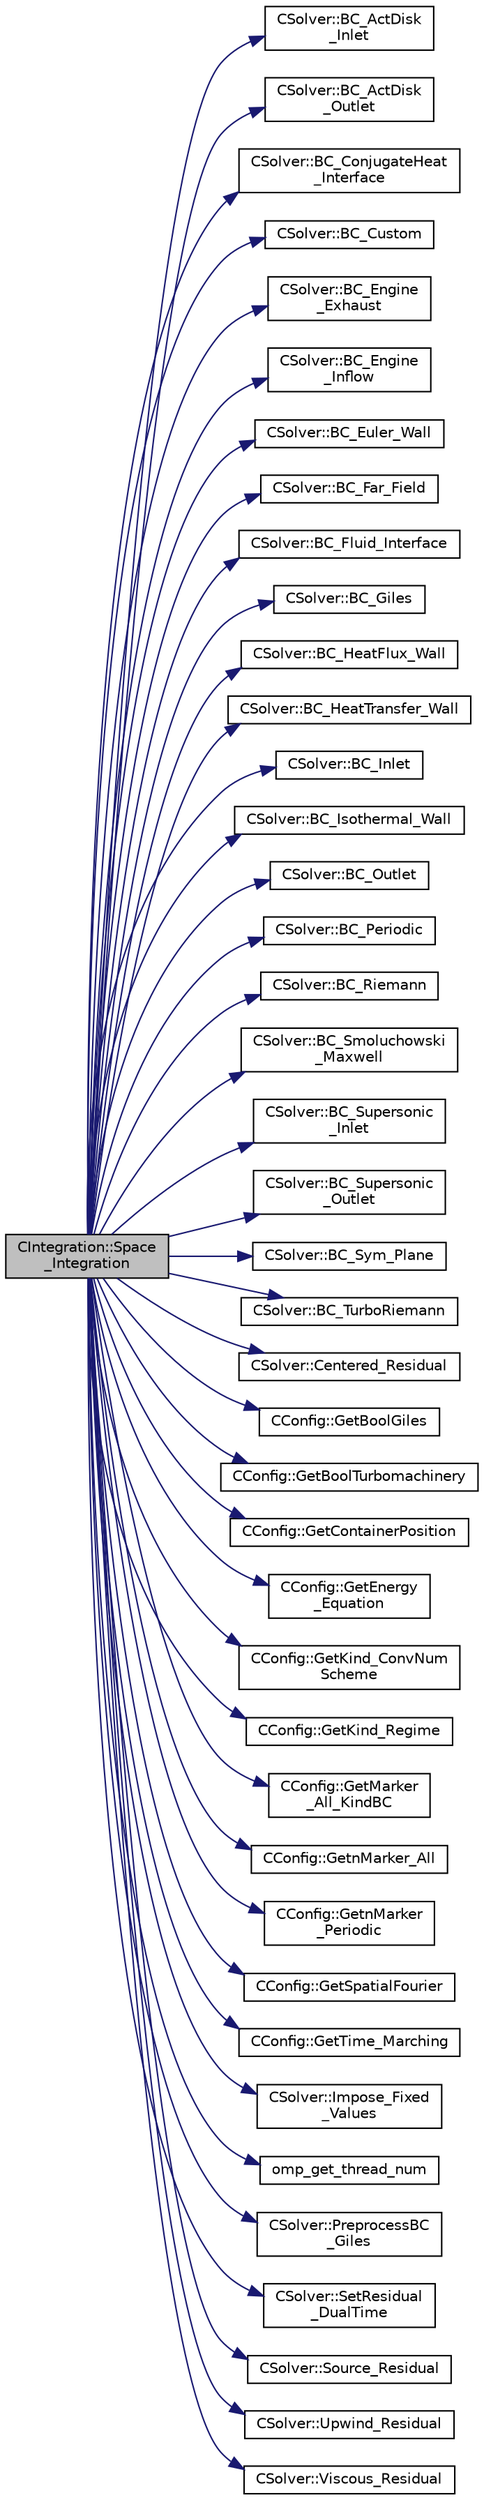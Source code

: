 digraph "CIntegration::Space_Integration"
{
 // LATEX_PDF_SIZE
  edge [fontname="Helvetica",fontsize="10",labelfontname="Helvetica",labelfontsize="10"];
  node [fontname="Helvetica",fontsize="10",shape=record];
  rankdir="LR";
  Node1 [label="CIntegration::Space\l_Integration",height=0.2,width=0.4,color="black", fillcolor="grey75", style="filled", fontcolor="black",tooltip="Do the space integration of the numerical system."];
  Node1 -> Node2 [color="midnightblue",fontsize="10",style="solid",fontname="Helvetica"];
  Node2 [label="CSolver::BC_ActDisk\l_Inlet",height=0.2,width=0.4,color="black", fillcolor="white", style="filled",URL="$classCSolver.html#a884486b5604b012e6abfcee1ec85ec60",tooltip="A virtual member."];
  Node1 -> Node3 [color="midnightblue",fontsize="10",style="solid",fontname="Helvetica"];
  Node3 [label="CSolver::BC_ActDisk\l_Outlet",height=0.2,width=0.4,color="black", fillcolor="white", style="filled",URL="$classCSolver.html#a683cbaadcb95c7f6a1fdddaacdf7b23d",tooltip="A virtual member."];
  Node1 -> Node4 [color="midnightblue",fontsize="10",style="solid",fontname="Helvetica"];
  Node4 [label="CSolver::BC_ConjugateHeat\l_Interface",height=0.2,width=0.4,color="black", fillcolor="white", style="filled",URL="$classCSolver.html#a94db69b3d09652f77010c9f3148a903e",tooltip="A virtual member."];
  Node1 -> Node5 [color="midnightblue",fontsize="10",style="solid",fontname="Helvetica"];
  Node5 [label="CSolver::BC_Custom",height=0.2,width=0.4,color="black", fillcolor="white", style="filled",URL="$classCSolver.html#aa6353fb1b3aa5890a4630de58ef969c2",tooltip="A virtual member."];
  Node1 -> Node6 [color="midnightblue",fontsize="10",style="solid",fontname="Helvetica"];
  Node6 [label="CSolver::BC_Engine\l_Exhaust",height=0.2,width=0.4,color="black", fillcolor="white", style="filled",URL="$classCSolver.html#ad71605aa960f2919dfc42d37d26ccf14",tooltip="A virtual member."];
  Node1 -> Node7 [color="midnightblue",fontsize="10",style="solid",fontname="Helvetica"];
  Node7 [label="CSolver::BC_Engine\l_Inflow",height=0.2,width=0.4,color="black", fillcolor="white", style="filled",URL="$classCSolver.html#a40dad90e195d685000c464df07f236a5",tooltip="A virtual member."];
  Node1 -> Node8 [color="midnightblue",fontsize="10",style="solid",fontname="Helvetica"];
  Node8 [label="CSolver::BC_Euler_Wall",height=0.2,width=0.4,color="black", fillcolor="white", style="filled",URL="$classCSolver.html#ad3242705af8a649e3ab21f37f80547e0",tooltip="A virtual member."];
  Node1 -> Node9 [color="midnightblue",fontsize="10",style="solid",fontname="Helvetica"];
  Node9 [label="CSolver::BC_Far_Field",height=0.2,width=0.4,color="black", fillcolor="white", style="filled",URL="$classCSolver.html#afc58e2186b9fa9fcd6f985dea8a4aef9",tooltip="A virtual member."];
  Node1 -> Node10 [color="midnightblue",fontsize="10",style="solid",fontname="Helvetica"];
  Node10 [label="CSolver::BC_Fluid_Interface",height=0.2,width=0.4,color="black", fillcolor="white", style="filled",URL="$classCSolver.html#a8e61426b81d9a8e38b180eb507ec6057",tooltip="Impose the interface state across sliding meshes."];
  Node1 -> Node11 [color="midnightblue",fontsize="10",style="solid",fontname="Helvetica"];
  Node11 [label="CSolver::BC_Giles",height=0.2,width=0.4,color="black", fillcolor="white", style="filled",URL="$classCSolver.html#abd63b8973a56028dc9627113f53ab410",tooltip="A virtual member."];
  Node1 -> Node12 [color="midnightblue",fontsize="10",style="solid",fontname="Helvetica"];
  Node12 [label="CSolver::BC_HeatFlux_Wall",height=0.2,width=0.4,color="black", fillcolor="white", style="filled",URL="$classCSolver.html#a7d1cb36c52b06eeaeca536ba6c99f963",tooltip="A virtual member."];
  Node1 -> Node13 [color="midnightblue",fontsize="10",style="solid",fontname="Helvetica"];
  Node13 [label="CSolver::BC_HeatTransfer_Wall",height=0.2,width=0.4,color="black", fillcolor="white", style="filled",URL="$classCSolver.html#a84cb65d82b26da347e96b8ed81772a03",tooltip="Impose a heat flux by prescribing a heat transfer coefficient and a temperature at infinity."];
  Node1 -> Node14 [color="midnightblue",fontsize="10",style="solid",fontname="Helvetica"];
  Node14 [label="CSolver::BC_Inlet",height=0.2,width=0.4,color="black", fillcolor="white", style="filled",URL="$classCSolver.html#a94825a483faefdc2d4de0ee06827d8d5",tooltip="A virtual member."];
  Node1 -> Node15 [color="midnightblue",fontsize="10",style="solid",fontname="Helvetica"];
  Node15 [label="CSolver::BC_Isothermal_Wall",height=0.2,width=0.4,color="black", fillcolor="white", style="filled",URL="$classCSolver.html#afb597736a227b60f8f23b7c4f963b3aa",tooltip="A virtual member."];
  Node1 -> Node16 [color="midnightblue",fontsize="10",style="solid",fontname="Helvetica"];
  Node16 [label="CSolver::BC_Outlet",height=0.2,width=0.4,color="black", fillcolor="white", style="filled",URL="$classCSolver.html#abe63c6057695d29b2c4d1a1f49c223a9",tooltip="A virtual member."];
  Node1 -> Node17 [color="midnightblue",fontsize="10",style="solid",fontname="Helvetica"];
  Node17 [label="CSolver::BC_Periodic",height=0.2,width=0.4,color="black", fillcolor="white", style="filled",URL="$classCSolver.html#a2ccf1ca0de573ea053c7fb15e32be2cd",tooltip="A virtual member."];
  Node1 -> Node18 [color="midnightblue",fontsize="10",style="solid",fontname="Helvetica"];
  Node18 [label="CSolver::BC_Riemann",height=0.2,width=0.4,color="black", fillcolor="white", style="filled",URL="$classCSolver.html#a34ca3aa5f2e4d2f8cfd7d989808fed03",tooltip="A virtual member."];
  Node1 -> Node19 [color="midnightblue",fontsize="10",style="solid",fontname="Helvetica"];
  Node19 [label="CSolver::BC_Smoluchowski\l_Maxwell",height=0.2,width=0.4,color="black", fillcolor="white", style="filled",URL="$classCSolver.html#a0190ef2d683965e0fe7486c60b489711",tooltip="A virtual member."];
  Node1 -> Node20 [color="midnightblue",fontsize="10",style="solid",fontname="Helvetica"];
  Node20 [label="CSolver::BC_Supersonic\l_Inlet",height=0.2,width=0.4,color="black", fillcolor="white", style="filled",URL="$classCSolver.html#a8fb73ae189dc68d9ab2034902c98bc18",tooltip="A virtual member."];
  Node1 -> Node21 [color="midnightblue",fontsize="10",style="solid",fontname="Helvetica"];
  Node21 [label="CSolver::BC_Supersonic\l_Outlet",height=0.2,width=0.4,color="black", fillcolor="white", style="filled",URL="$classCSolver.html#a175ef84040822bec1a90359a4fff19c8",tooltip="A virtual member."];
  Node1 -> Node22 [color="midnightblue",fontsize="10",style="solid",fontname="Helvetica"];
  Node22 [label="CSolver::BC_Sym_Plane",height=0.2,width=0.4,color="black", fillcolor="white", style="filled",URL="$classCSolver.html#ac89a1c18a8d1ede65207f276d8793c5c",tooltip="A virtual member."];
  Node1 -> Node23 [color="midnightblue",fontsize="10",style="solid",fontname="Helvetica"];
  Node23 [label="CSolver::BC_TurboRiemann",height=0.2,width=0.4,color="black", fillcolor="white", style="filled",URL="$classCSolver.html#a95f3ae249351784673123098ff1a5d0a",tooltip="A virtual member."];
  Node1 -> Node24 [color="midnightblue",fontsize="10",style="solid",fontname="Helvetica"];
  Node24 [label="CSolver::Centered_Residual",height=0.2,width=0.4,color="black", fillcolor="white", style="filled",URL="$classCSolver.html#a82fc859a695e1f6871fcbca91b6cf98d",tooltip="A virtual member."];
  Node1 -> Node25 [color="midnightblue",fontsize="10",style="solid",fontname="Helvetica"];
  Node25 [label="CConfig::GetBoolGiles",height=0.2,width=0.4,color="black", fillcolor="white", style="filled",URL="$classCConfig.html#a148af6d807dcd352a3717fe3fac533c5",tooltip="Verify if there is any Giles Boundary Condition option specified from config file."];
  Node1 -> Node26 [color="midnightblue",fontsize="10",style="solid",fontname="Helvetica"];
  Node26 [label="CConfig::GetBoolTurbomachinery",height=0.2,width=0.4,color="black", fillcolor="white", style="filled",URL="$classCConfig.html#a9e487db59e70e83ca75e919e084cb9b9",tooltip="Verify if there is Turbomachinery performance option specified from config file."];
  Node1 -> Node27 [color="midnightblue",fontsize="10",style="solid",fontname="Helvetica"];
  Node27 [label="CConfig::GetContainerPosition",height=0.2,width=0.4,color="black", fillcolor="white", style="filled",URL="$classCConfig.html#ad9a79bf229dcc3f99cf7c23d4cb16d06",tooltip="Provides the index of the solution in the container."];
  Node1 -> Node28 [color="midnightblue",fontsize="10",style="solid",fontname="Helvetica"];
  Node28 [label="CConfig::GetEnergy\l_Equation",height=0.2,width=0.4,color="black", fillcolor="white", style="filled",URL="$classCConfig.html#a085accf5825cdba0219fc734f4fadb8c",tooltip="Flag for whether to solve the energy equation for incompressible flows."];
  Node1 -> Node29 [color="midnightblue",fontsize="10",style="solid",fontname="Helvetica"];
  Node29 [label="CConfig::GetKind_ConvNum\lScheme",height=0.2,width=0.4,color="black", fillcolor="white", style="filled",URL="$classCConfig.html#ad4fc44102a683b89ed67ccd53d73929a",tooltip="Get the kind of convective numerical scheme."];
  Node1 -> Node30 [color="midnightblue",fontsize="10",style="solid",fontname="Helvetica"];
  Node30 [label="CConfig::GetKind_Regime",height=0.2,width=0.4,color="black", fillcolor="white", style="filled",URL="$classCConfig.html#afbf664fbd8b2c75c5874432fdc185937",tooltip="Governing equations of the flow (it can be different from the run time equation)."];
  Node1 -> Node31 [color="midnightblue",fontsize="10",style="solid",fontname="Helvetica"];
  Node31 [label="CConfig::GetMarker\l_All_KindBC",height=0.2,width=0.4,color="black", fillcolor="white", style="filled",URL="$classCConfig.html#ae003cd8f406eaaa91849a774c9a20730",tooltip="Get the kind of boundary for each marker."];
  Node1 -> Node32 [color="midnightblue",fontsize="10",style="solid",fontname="Helvetica"];
  Node32 [label="CConfig::GetnMarker_All",height=0.2,width=0.4,color="black", fillcolor="white", style="filled",URL="$classCConfig.html#a459dee039e618d21a5d78db61c221240",tooltip="Get the total number of boundary markers of the local process including send/receive domains."];
  Node1 -> Node33 [color="midnightblue",fontsize="10",style="solid",fontname="Helvetica"];
  Node33 [label="CConfig::GetnMarker\l_Periodic",height=0.2,width=0.4,color="black", fillcolor="white", style="filled",URL="$classCConfig.html#a8d41ac571359049bbdc4b7927e7c328a",tooltip="Get the total number of periodic markers."];
  Node1 -> Node34 [color="midnightblue",fontsize="10",style="solid",fontname="Helvetica"];
  Node34 [label="CConfig::GetSpatialFourier",height=0.2,width=0.4,color="black", fillcolor="white", style="filled",URL="$classCConfig.html#a5c97504aafefea72406d2553754f67cc",tooltip="Verify if there is mixing plane interface specified from config file."];
  Node1 -> Node35 [color="midnightblue",fontsize="10",style="solid",fontname="Helvetica"];
  Node35 [label="CConfig::GetTime_Marching",height=0.2,width=0.4,color="black", fillcolor="white", style="filled",URL="$classCConfig.html#ac47e04d76ce865893a94dcedd3c9b6a5",tooltip="Provides information about the time integration, and change the write in the output files information..."];
  Node1 -> Node36 [color="midnightblue",fontsize="10",style="solid",fontname="Helvetica"];
  Node36 [label="CSolver::Impose_Fixed\l_Values",height=0.2,width=0.4,color="black", fillcolor="white", style="filled",URL="$classCSolver.html#ad6a598e8eb4f98cb75455012043df9e4",tooltip="Virtual function to apply something like a strong BC to the whole domain."];
  Node1 -> Node37 [color="midnightblue",fontsize="10",style="solid",fontname="Helvetica"];
  Node37 [label="omp_get_thread_num",height=0.2,width=0.4,color="black", fillcolor="white", style="filled",URL="$omp__structure_8hpp.html#aad63dd7e34961dbbd2e8774e7f6bc2d0",tooltip="Index of current thread, akin to MPI rank."];
  Node1 -> Node38 [color="midnightblue",fontsize="10",style="solid",fontname="Helvetica"];
  Node38 [label="CSolver::PreprocessBC\l_Giles",height=0.2,width=0.4,color="black", fillcolor="white", style="filled",URL="$classCSolver.html#a6c03d1a438856d4324e5e65c3a0bb67d",tooltip="It computes Fourier transformation for the needed quantities along the pitch for each span in turboma..."];
  Node1 -> Node39 [color="midnightblue",fontsize="10",style="solid",fontname="Helvetica"];
  Node39 [label="CSolver::SetResidual\l_DualTime",height=0.2,width=0.4,color="black", fillcolor="white", style="filled",URL="$classCSolver.html#ab21caa08cdd68a05d58206466d58d817",tooltip="A virtual member."];
  Node1 -> Node40 [color="midnightblue",fontsize="10",style="solid",fontname="Helvetica"];
  Node40 [label="CSolver::Source_Residual",height=0.2,width=0.4,color="black", fillcolor="white", style="filled",URL="$classCSolver.html#acd8afe5652ded8e804434002e9af16b8",tooltip="A virtual member."];
  Node1 -> Node41 [color="midnightblue",fontsize="10",style="solid",fontname="Helvetica"];
  Node41 [label="CSolver::Upwind_Residual",height=0.2,width=0.4,color="black", fillcolor="white", style="filled",URL="$classCSolver.html#a7edf5c34c49a386e7f32044229d75666",tooltip="A virtual member."];
  Node1 -> Node42 [color="midnightblue",fontsize="10",style="solid",fontname="Helvetica"];
  Node42 [label="CSolver::Viscous_Residual",height=0.2,width=0.4,color="black", fillcolor="white", style="filled",URL="$classCSolver.html#a698233b7c2f0964c146a82438ffa93b1",tooltip="A virtual member."];
}
